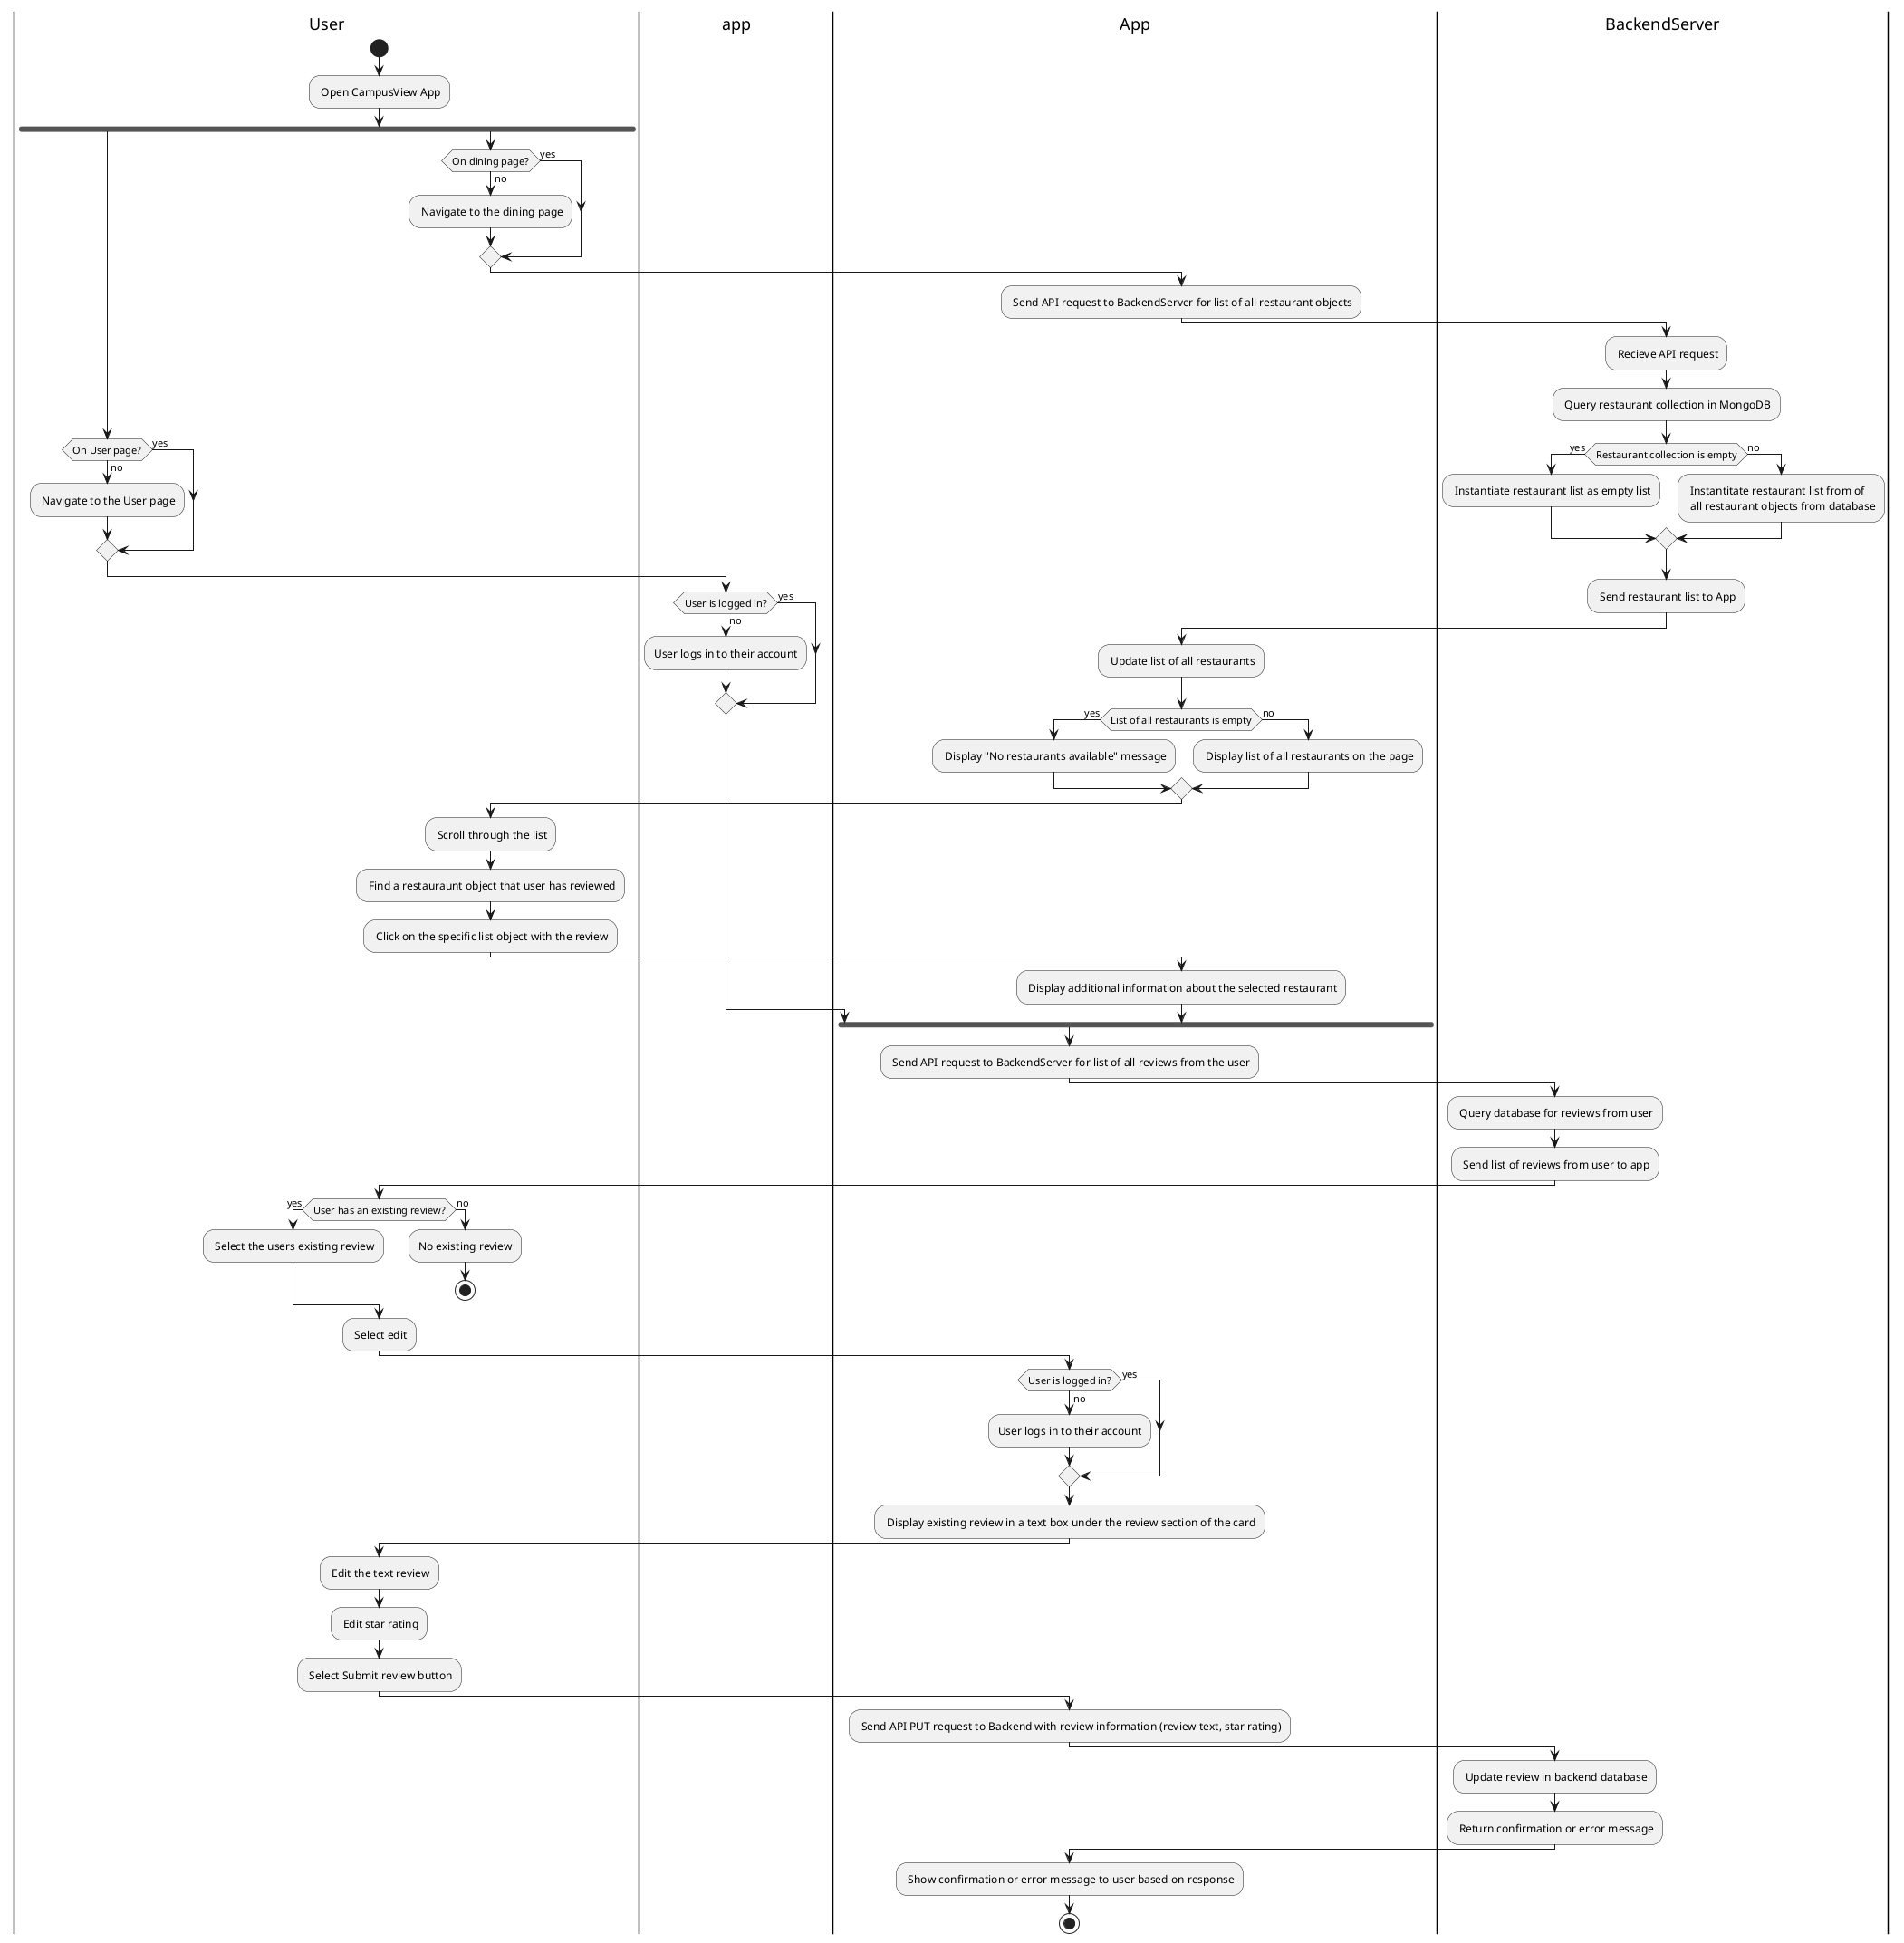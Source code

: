 @startuml review_editing

|User|
start
: Open CampusView App;

fork
    |User|
    if (On User page?) then (yes)
    else (no)
        : Navigate to the User page;
    endif
    |app|
    if (User is logged in?) then (yes)
    else (no)
        :User logs in to their account;
    endif
fork again
    |User|
    if (On dining page?) then (yes)
    else (no)
        : Navigate to the dining page;
    endif

    |App|
    : Send API request to BackendServer for list of all restaurant objects;

    |BackendServer|
    : Recieve API request;
    : Query restaurant collection in MongoDB;
    if (Restaurant collection is empty) then (yes)
        : Instantiate restaurant list as empty list;
    else (no)
        : Instantitate restaurant list from of\n all restaurant objects from database;
    endif
    : Send restaurant list to App;

    |App|
    : Update list of all restaurants;
    if (List of all restaurants is empty) then (yes)
        : Display "No restaurants available" message;
    else (no)
        : Display list of all restaurants on the page;
    endif

    |User|
    : Scroll through the list;
    : Find a restauraunt object that user has reviewed;
    : Click on the specific list object with the review;

    |App|
    : Display additional information about the selected restaurant;
endfork

|App|
: Send API request to BackendServer for list of all reviews from the user;
    
|BackendServer|
: Query database for reviews from user;
: Send list of reviews from user to app;

|User|
if (User has an existing review?) then (yes)
    : Select the users existing review; 
else (no)
    :No existing review;
    stop    
endif
: Select edit;

|App|
if (User is logged in?) then (yes)
else (no)
    :User logs in to their account;
endif

|App|
: Display existing review in a text box under the review section of the card;

|User|
: Edit the text review;
: Edit star rating;
: Select Submit review button;

|App|
: Send API PUT request to Backend with review information (review text, star rating);

|BackendServer|
: Update review in backend database;
: Return confirmation or error message;

|App|
: Show confirmation or error message to user based on response;

stop
@enduml
